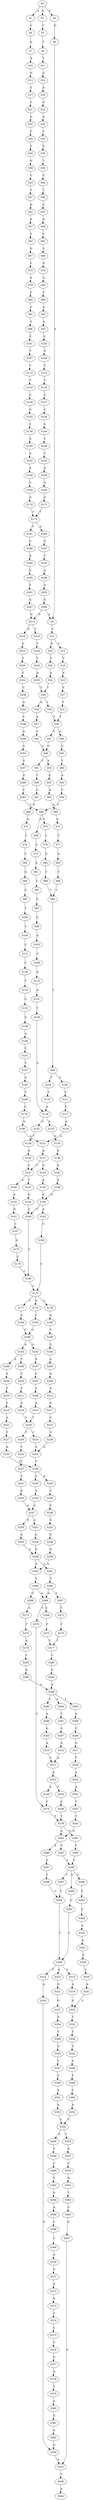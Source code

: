 strict digraph  {
	S0 -> S1 [ label = A ];
	S0 -> S2 [ label = G ];
	S0 -> S3 [ label = C ];
	S1 -> S4 [ label = C ];
	S2 -> S5 [ label = T ];
	S3 -> S6 [ label = G ];
	S4 -> S7 [ label = G ];
	S5 -> S8 [ label = T ];
	S6 -> S9 [ label = A ];
	S7 -> S10 [ label = A ];
	S8 -> S11 [ label = T ];
	S9 -> S12 [ label = C ];
	S10 -> S13 [ label = G ];
	S11 -> S14 [ label = C ];
	S12 -> S15 [ label = C ];
	S12 -> S16 [ label = G ];
	S13 -> S17 [ label = C ];
	S14 -> S18 [ label = A ];
	S15 -> S19 [ label = C ];
	S16 -> S20 [ label = A ];
	S17 -> S21 [ label = C ];
	S18 -> S22 [ label = A ];
	S19 -> S23 [ label = A ];
	S20 -> S24 [ label = A ];
	S21 -> S25 [ label = G ];
	S22 -> S26 [ label = G ];
	S23 -> S27 [ label = C ];
	S24 -> S28 [ label = T ];
	S25 -> S29 [ label = C ];
	S26 -> S30 [ label = T ];
	S27 -> S31 [ label = T ];
	S28 -> S32 [ label = A ];
	S28 -> S33 [ label = T ];
	S29 -> S34 [ label = C ];
	S30 -> S35 [ label = G ];
	S31 -> S36 [ label = T ];
	S32 -> S37 [ label = A ];
	S33 -> S36 [ label = T ];
	S34 -> S38 [ label = G ];
	S35 -> S39 [ label = T ];
	S36 -> S40 [ label = A ];
	S36 -> S41 [ label = C ];
	S37 -> S42 [ label = C ];
	S38 -> S43 [ label = C ];
	S39 -> S44 [ label = C ];
	S40 -> S45 [ label = C ];
	S41 -> S46 [ label = G ];
	S42 -> S46 [ label = G ];
	S43 -> S47 [ label = C ];
	S44 -> S48 [ label = T ];
	S45 -> S49 [ label = T ];
	S46 -> S50 [ label = A ];
	S46 -> S51 [ label = C ];
	S47 -> S52 [ label = G ];
	S48 -> S53 [ label = C ];
	S49 -> S54 [ label = A ];
	S50 -> S55 [ label = C ];
	S51 -> S56 [ label = T ];
	S52 -> S57 [ label = A ];
	S53 -> S58 [ label = A ];
	S54 -> S59 [ label = C ];
	S55 -> S60 [ label = A ];
	S56 -> S61 [ label = C ];
	S57 -> S62 [ label = C ];
	S58 -> S63 [ label = C ];
	S59 -> S64 [ label = C ];
	S60 -> S65 [ label = A ];
	S61 -> S66 [ label = A ];
	S62 -> S67 [ label = G ];
	S63 -> S68 [ label = C ];
	S64 -> S69 [ label = G ];
	S64 -> S70 [ label = T ];
	S65 -> S71 [ label = C ];
	S66 -> S72 [ label = G ];
	S67 -> S73 [ label = C ];
	S68 -> S74 [ label = A ];
	S69 -> S75 [ label = C ];
	S70 -> S76 [ label = C ];
	S71 -> S77 [ label = T ];
	S72 -> S78 [ label = T ];
	S73 -> S79 [ label = A ];
	S74 -> S80 [ label = C ];
	S75 -> S81 [ label = A ];
	S76 -> S82 [ label = G ];
	S77 -> S83 [ label = A ];
	S78 -> S84 [ label = C ];
	S79 -> S85 [ label = C ];
	S80 -> S86 [ label = T ];
	S81 -> S87 [ label = C ];
	S82 -> S88 [ label = T ];
	S83 -> S89 [ label = T ];
	S84 -> S90 [ label = G ];
	S85 -> S91 [ label = C ];
	S86 -> S92 [ label = A ];
	S87 -> S93 [ label = C ];
	S88 -> S94 [ label = T ];
	S89 -> S94 [ label = T ];
	S90 -> S95 [ label = G ];
	S91 -> S96 [ label = T ];
	S92 -> S97 [ label = A ];
	S93 -> S98 [ label = C ];
	S94 -> S99 [ label = T ];
	S95 -> S100 [ label = T ];
	S96 -> S101 [ label = C ];
	S97 -> S102 [ label = G ];
	S98 -> S103 [ label = G ];
	S99 -> S104 [ label = T ];
	S99 -> S105 [ label = C ];
	S100 -> S106 [ label = T ];
	S101 -> S107 [ label = T ];
	S102 -> S108 [ label = G ];
	S103 -> S109 [ label = C ];
	S104 -> S110 [ label = T ];
	S105 -> S111 [ label = C ];
	S106 -> S112 [ label = C ];
	S107 -> S113 [ label = T ];
	S108 -> S114 [ label = C ];
	S109 -> S115 [ label = A ];
	S110 -> S116 [ label = A ];
	S111 -> S117 [ label = C ];
	S112 -> S118 [ label = C ];
	S113 -> S119 [ label = C ];
	S114 -> S120 [ label = T ];
	S115 -> S121 [ label = A ];
	S116 -> S122 [ label = G ];
	S116 -> S123 [ label = A ];
	S117 -> S124 [ label = A ];
	S118 -> S125 [ label = T ];
	S119 -> S126 [ label = C ];
	S120 -> S127 [ label = C ];
	S121 -> S128 [ label = T ];
	S122 -> S129 [ label = T ];
	S123 -> S130 [ label = G ];
	S124 -> S131 [ label = A ];
	S125 -> S132 [ label = C ];
	S126 -> S133 [ label = G ];
	S127 -> S134 [ label = C ];
	S128 -> S116 [ label = A ];
	S129 -> S135 [ label = A ];
	S130 -> S136 [ label = A ];
	S131 -> S137 [ label = A ];
	S132 -> S138 [ label = G ];
	S133 -> S139 [ label = C ];
	S134 -> S140 [ label = A ];
	S135 -> S141 [ label = C ];
	S136 -> S142 [ label = A ];
	S137 -> S141 [ label = C ];
	S137 -> S143 [ label = G ];
	S138 -> S144 [ label = A ];
	S139 -> S145 [ label = A ];
	S140 -> S146 [ label = T ];
	S141 -> S147 [ label = T ];
	S141 -> S148 [ label = A ];
	S142 -> S149 [ label = A ];
	S143 -> S150 [ label = A ];
	S144 -> S151 [ label = C ];
	S145 -> S152 [ label = A ];
	S146 -> S153 [ label = T ];
	S147 -> S154 [ label = G ];
	S148 -> S155 [ label = A ];
	S149 -> S156 [ label = G ];
	S150 -> S156 [ label = G ];
	S151 -> S157 [ label = T ];
	S152 -> S158 [ label = A ];
	S153 -> S159 [ label = A ];
	S154 -> S160 [ label = C ];
	S155 -> S161 [ label = G ];
	S156 -> S162 [ label = A ];
	S156 -> S160 [ label = C ];
	S157 -> S163 [ label = G ];
	S158 -> S164 [ label = C ];
	S159 -> S165 [ label = A ];
	S160 -> S166 [ label = C ];
	S161 -> S167 [ label = C ];
	S162 -> S168 [ label = C ];
	S163 -> S169 [ label = T ];
	S164 -> S170 [ label = G ];
	S165 -> S171 [ label = G ];
	S166 -> S172 [ label = C ];
	S167 -> S173 [ label = G ];
	S168 -> S172 [ label = C ];
	S169 -> S174 [ label = G ];
	S170 -> S175 [ label = T ];
	S171 -> S175 [ label = T ];
	S172 -> S176 [ label = G ];
	S172 -> S177 [ label = T ];
	S172 -> S178 [ label = C ];
	S173 -> S179 [ label = C ];
	S174 -> S180 [ label = A ];
	S175 -> S181 [ label = C ];
	S175 -> S182 [ label = A ];
	S176 -> S183 [ label = C ];
	S177 -> S184 [ label = C ];
	S178 -> S185 [ label = A ];
	S179 -> S166 [ label = C ];
	S180 -> S131 [ label = A ];
	S181 -> S186 [ label = C ];
	S182 -> S187 [ label = G ];
	S183 -> S188 [ label = C ];
	S184 -> S188 [ label = C ];
	S185 -> S189 [ label = T ];
	S186 -> S190 [ label = A ];
	S187 -> S191 [ label = T ];
	S188 -> S192 [ label = G ];
	S188 -> S193 [ label = A ];
	S189 -> S194 [ label = C ];
	S190 -> S195 [ label = C ];
	S191 -> S196 [ label = A ];
	S192 -> S197 [ label = A ];
	S193 -> S198 [ label = A ];
	S193 -> S199 [ label = T ];
	S194 -> S200 [ label = A ];
	S195 -> S201 [ label = T ];
	S196 -> S202 [ label = A ];
	S197 -> S203 [ label = C ];
	S198 -> S204 [ label = A ];
	S199 -> S205 [ label = C ];
	S200 -> S206 [ label = G ];
	S201 -> S207 [ label = G ];
	S202 -> S208 [ label = G ];
	S203 -> S209 [ label = C ];
	S204 -> S210 [ label = T ];
	S205 -> S211 [ label = T ];
	S206 -> S212 [ label = A ];
	S207 -> S213 [ label = G ];
	S208 -> S9 [ label = A ];
	S208 -> S213 [ label = G ];
	S209 -> S214 [ label = A ];
	S210 -> S215 [ label = T ];
	S211 -> S216 [ label = A ];
	S212 -> S217 [ label = A ];
	S213 -> S218 [ label = G ];
	S213 -> S219 [ label = C ];
	S214 -> S220 [ label = T ];
	S215 -> S221 [ label = A ];
	S216 -> S220 [ label = T ];
	S217 -> S222 [ label = C ];
	S218 -> S223 [ label = G ];
	S219 -> S224 [ label = T ];
	S220 -> S225 [ label = C ];
	S220 -> S226 [ label = T ];
	S221 -> S227 [ label = T ];
	S222 -> S228 [ label = C ];
	S223 -> S229 [ label = T ];
	S224 -> S230 [ label = T ];
	S225 -> S231 [ label = A ];
	S226 -> S232 [ label = T ];
	S227 -> S233 [ label = A ];
	S228 -> S231 [ label = A ];
	S229 -> S234 [ label = C ];
	S230 -> S235 [ label = A ];
	S231 -> S236 [ label = T ];
	S232 -> S237 [ label = T ];
	S233 -> S236 [ label = T ];
	S234 -> S238 [ label = C ];
	S235 -> S28 [ label = T ];
	S236 -> S239 [ label = C ];
	S236 -> S240 [ label = A ];
	S237 -> S241 [ label = T ];
	S238 -> S242 [ label = A ];
	S239 -> S243 [ label = G ];
	S240 -> S244 [ label = C ];
	S241 -> S245 [ label = G ];
	S242 -> S246 [ label = C ];
	S243 -> S247 [ label = A ];
	S244 -> S248 [ label = T ];
	S245 -> S247 [ label = A ];
	S246 -> S249 [ label = A ];
	S247 -> S250 [ label = G ];
	S247 -> S251 [ label = A ];
	S248 -> S252 [ label = C ];
	S249 -> S253 [ label = G ];
	S250 -> S254 [ label = G ];
	S251 -> S255 [ label = G ];
	S252 -> S256 [ label = C ];
	S253 -> S257 [ label = G ];
	S254 -> S258 [ label = G ];
	S255 -> S258 [ label = G ];
	S256 -> S259 [ label = G ];
	S257 -> S260 [ label = G ];
	S258 -> S261 [ label = C ];
	S258 -> S262 [ label = A ];
	S259 -> S262 [ label = A ];
	S260 -> S263 [ label = C ];
	S261 -> S264 [ label = T ];
	S262 -> S265 [ label = T ];
	S263 -> S64 [ label = C ];
	S264 -> S266 [ label = A ];
	S264 -> S267 [ label = T ];
	S265 -> S268 [ label = G ];
	S265 -> S266 [ label = A ];
	S266 -> S269 [ label = C ];
	S266 -> S270 [ label = C ];
	S267 -> S271 [ label = T ];
	S268 -> S272 [ label = A ];
	S269 -> S273 [ label = T ];
	S270 -> S274 [ label = C ];
	S271 -> S275 [ label = T ];
	S272 -> S276 [ label = T ];
	S273 -> S277 [ label = T ];
	S274 -> S278 [ label = T ];
	S275 -> S277 [ label = T ];
	S276 -> S279 [ label = A ];
	S277 -> S280 [ label = C ];
	S278 -> S281 [ label = G ];
	S278 -> S282 [ label = A ];
	S279 -> S283 [ label = T ];
	S280 -> S284 [ label = G ];
	S281 -> S285 [ label = C ];
	S282 -> S286 [ label = A ];
	S282 -> S287 [ label = C ];
	S283 -> S288 [ label = G ];
	S284 -> S289 [ label = A ];
	S285 -> S290 [ label = C ];
	S286 -> S291 [ label = G ];
	S287 -> S290 [ label = C ];
	S288 -> S289 [ label = A ];
	S289 -> S292 [ label = C ];
	S289 -> S293 [ label = T ];
	S289 -> S294 [ label = C ];
	S290 -> S295 [ label = G ];
	S290 -> S296 [ label = C ];
	S290 -> S297 [ label = T ];
	S291 -> S298 [ label = T ];
	S292 -> S299 [ label = A ];
	S293 -> S300 [ label = A ];
	S294 -> S301 [ label = T ];
	S295 -> S302 [ label = C ];
	S296 -> S303 [ label = C ];
	S297 -> S304 [ label = C ];
	S298 -> S304 [ label = C ];
	S299 -> S305 [ label = G ];
	S300 -> S306 [ label = C ];
	S301 -> S307 [ label = C ];
	S302 -> S308 [ label = T ];
	S303 -> S309 [ label = C ];
	S304 -> S308 [ label = T ];
	S305 -> S310 [ label = A ];
	S306 -> S311 [ label = G ];
	S307 -> S312 [ label = A ];
	S308 -> S313 [ label = T ];
	S308 -> S314 [ label = T ];
	S308 -> S315 [ label = A ];
	S309 -> S316 [ label = A ];
	S310 -> S317 [ label = A ];
	S311 -> S318 [ label = T ];
	S312 -> S317 [ label = A ];
	S313 -> S319 [ label = A ];
	S314 -> S320 [ label = A ];
	S315 -> S321 [ label = G ];
	S316 -> S322 [ label = A ];
	S317 -> S323 [ label = A ];
	S318 -> S324 [ label = A ];
	S319 -> S325 [ label = G ];
	S320 -> S326 [ label = G ];
	S321 -> S327 [ label = G ];
	S322 -> S328 [ label = G ];
	S323 -> S329 [ label = C ];
	S323 -> S330 [ label = T ];
	S324 -> S331 [ label = A ];
	S325 -> S332 [ label = T ];
	S326 -> S333 [ label = G ];
	S327 -> S334 [ label = G ];
	S328 -> S335 [ label = C ];
	S329 -> S274 [ label = C ];
	S330 -> S336 [ label = C ];
	S331 -> S337 [ label = T ];
	S332 -> S338 [ label = T ];
	S333 -> S339 [ label = T ];
	S334 -> S340 [ label = T ];
	S335 -> S341 [ label = A ];
	S336 -> S278 [ label = T ];
	S337 -> S342 [ label = T ];
	S338 -> S343 [ label = T ];
	S339 -> S344 [ label = A ];
	S340 -> S345 [ label = G ];
	S341 -> S325 [ label = G ];
	S342 -> S282 [ label = A ];
	S343 -> S346 [ label = G ];
	S345 -> S347 [ label = T ];
	S346 -> S348 [ label = T ];
	S347 -> S349 [ label = C ];
	S348 -> S350 [ label = C ];
	S349 -> S351 [ label = A ];
	S350 -> S352 [ label = A ];
	S351 -> S353 [ label = A ];
	S352 -> S354 [ label = C ];
	S353 -> S354 [ label = C ];
	S354 -> S355 [ label = T ];
	S354 -> S356 [ label = A ];
	S355 -> S357 [ label = G ];
	S356 -> S358 [ label = T ];
	S357 -> S359 [ label = C ];
	S358 -> S360 [ label = C ];
	S359 -> S361 [ label = A ];
	S360 -> S362 [ label = T ];
	S361 -> S363 [ label = T ];
	S362 -> S364 [ label = G ];
	S363 -> S365 [ label = C ];
	S364 -> S366 [ label = A ];
	S365 -> S367 [ label = G ];
	S366 -> S368 [ label = C ];
	S367 -> S333 [ label = G ];
	S368 -> S369 [ label = T ];
	S369 -> S370 [ label = A ];
	S370 -> S371 [ label = G ];
	S371 -> S372 [ label = G ];
	S372 -> S373 [ label = G ];
	S373 -> S374 [ label = C ];
	S374 -> S375 [ label = C ];
	S375 -> S376 [ label = T ];
	S376 -> S377 [ label = G ];
	S377 -> S378 [ label = G ];
	S378 -> S379 [ label = C ];
	S379 -> S380 [ label = C ];
	S380 -> S381 [ label = G ];
	S381 -> S382 [ label = A ];
	S382 -> S326 [ label = G ];
}
